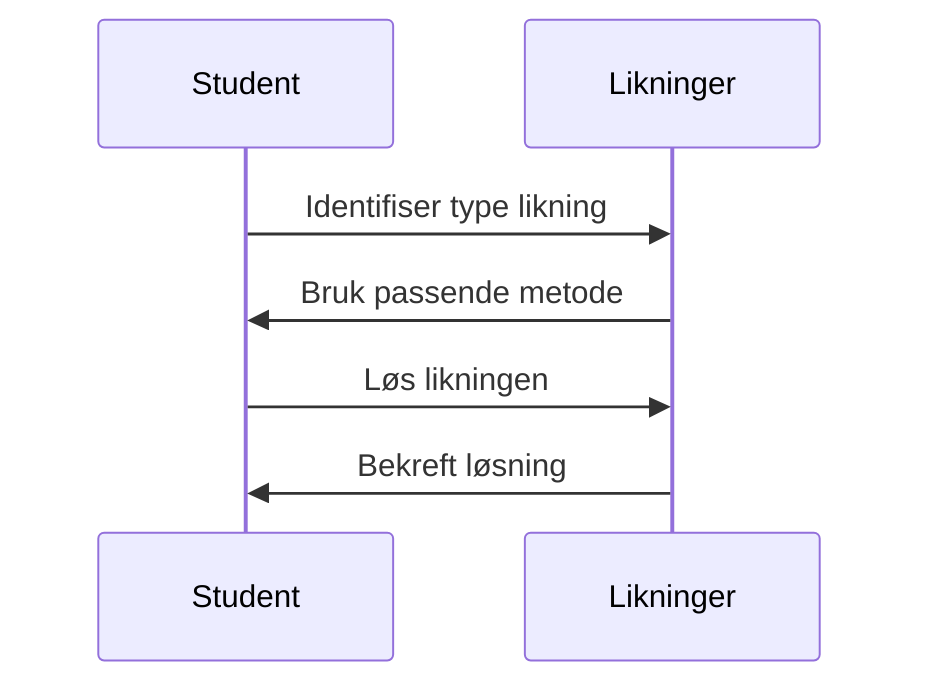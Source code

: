 sequenceDiagram
  participant Student
  participant Likninger
  Student->>Likninger: Identifiser type likning
  Likninger->>Student: Bruk passende metode
  Student->>Likninger: Løs likningen
  Likninger->>Student: Bekreft løsning